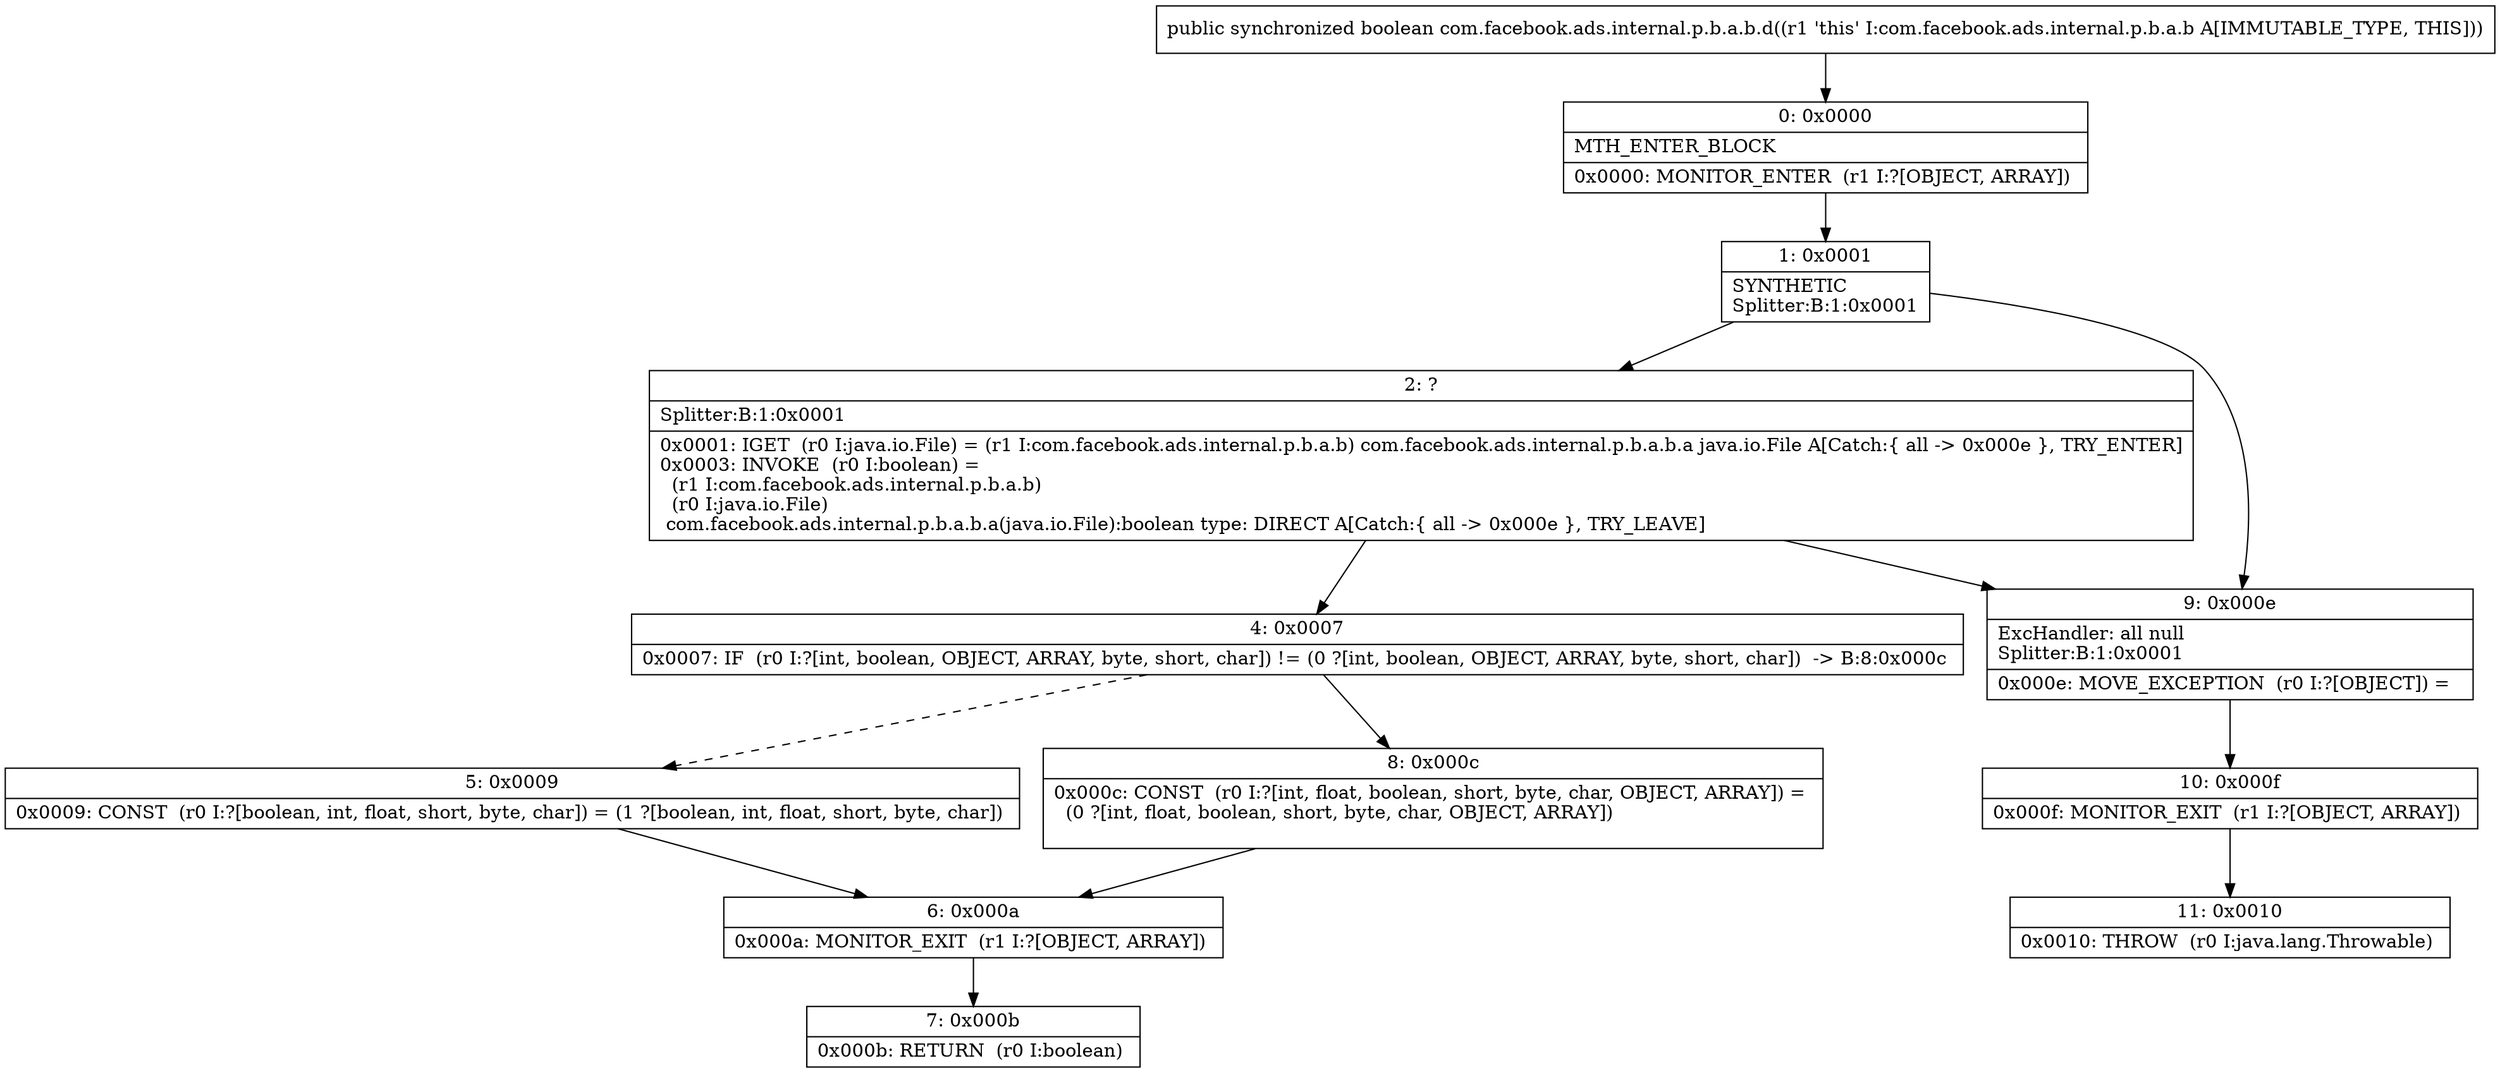 digraph "CFG forcom.facebook.ads.internal.p.b.a.b.d()Z" {
Node_0 [shape=record,label="{0\:\ 0x0000|MTH_ENTER_BLOCK\l|0x0000: MONITOR_ENTER  (r1 I:?[OBJECT, ARRAY]) \l}"];
Node_1 [shape=record,label="{1\:\ 0x0001|SYNTHETIC\lSplitter:B:1:0x0001\l}"];
Node_2 [shape=record,label="{2\:\ ?|Splitter:B:1:0x0001\l|0x0001: IGET  (r0 I:java.io.File) = (r1 I:com.facebook.ads.internal.p.b.a.b) com.facebook.ads.internal.p.b.a.b.a java.io.File A[Catch:\{ all \-\> 0x000e \}, TRY_ENTER]\l0x0003: INVOKE  (r0 I:boolean) = \l  (r1 I:com.facebook.ads.internal.p.b.a.b)\l  (r0 I:java.io.File)\l com.facebook.ads.internal.p.b.a.b.a(java.io.File):boolean type: DIRECT A[Catch:\{ all \-\> 0x000e \}, TRY_LEAVE]\l}"];
Node_4 [shape=record,label="{4\:\ 0x0007|0x0007: IF  (r0 I:?[int, boolean, OBJECT, ARRAY, byte, short, char]) != (0 ?[int, boolean, OBJECT, ARRAY, byte, short, char])  \-\> B:8:0x000c \l}"];
Node_5 [shape=record,label="{5\:\ 0x0009|0x0009: CONST  (r0 I:?[boolean, int, float, short, byte, char]) = (1 ?[boolean, int, float, short, byte, char]) \l}"];
Node_6 [shape=record,label="{6\:\ 0x000a|0x000a: MONITOR_EXIT  (r1 I:?[OBJECT, ARRAY]) \l}"];
Node_7 [shape=record,label="{7\:\ 0x000b|0x000b: RETURN  (r0 I:boolean) \l}"];
Node_8 [shape=record,label="{8\:\ 0x000c|0x000c: CONST  (r0 I:?[int, float, boolean, short, byte, char, OBJECT, ARRAY]) = \l  (0 ?[int, float, boolean, short, byte, char, OBJECT, ARRAY])\l \l}"];
Node_9 [shape=record,label="{9\:\ 0x000e|ExcHandler: all null\lSplitter:B:1:0x0001\l|0x000e: MOVE_EXCEPTION  (r0 I:?[OBJECT]) =  \l}"];
Node_10 [shape=record,label="{10\:\ 0x000f|0x000f: MONITOR_EXIT  (r1 I:?[OBJECT, ARRAY]) \l}"];
Node_11 [shape=record,label="{11\:\ 0x0010|0x0010: THROW  (r0 I:java.lang.Throwable) \l}"];
MethodNode[shape=record,label="{public synchronized boolean com.facebook.ads.internal.p.b.a.b.d((r1 'this' I:com.facebook.ads.internal.p.b.a.b A[IMMUTABLE_TYPE, THIS])) }"];
MethodNode -> Node_0;
Node_0 -> Node_1;
Node_1 -> Node_2;
Node_1 -> Node_9;
Node_2 -> Node_9;
Node_2 -> Node_4;
Node_4 -> Node_5[style=dashed];
Node_4 -> Node_8;
Node_5 -> Node_6;
Node_6 -> Node_7;
Node_8 -> Node_6;
Node_9 -> Node_10;
Node_10 -> Node_11;
}

